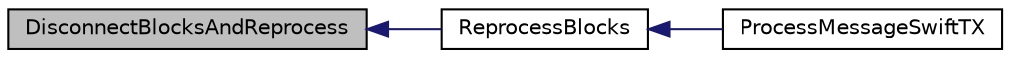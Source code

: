 digraph "DisconnectBlocksAndReprocess"
{
  edge [fontname="Helvetica",fontsize="10",labelfontname="Helvetica",labelfontsize="10"];
  node [fontname="Helvetica",fontsize="10",shape=record];
  rankdir="LR";
  Node365 [label="DisconnectBlocksAndReprocess",height=0.2,width=0.4,color="black", fillcolor="grey75", style="filled", fontcolor="black"];
  Node365 -> Node366 [dir="back",color="midnightblue",fontsize="10",style="solid",fontname="Helvetica"];
  Node366 [label="ReprocessBlocks",height=0.2,width=0.4,color="black", fillcolor="white", style="filled",URL="$spork_8h.html#a6b20cdba297d137a4d7a91691cc4457b"];
  Node366 -> Node367 [dir="back",color="midnightblue",fontsize="10",style="solid",fontname="Helvetica"];
  Node367 [label="ProcessMessageSwiftTX",height=0.2,width=0.4,color="black", fillcolor="white", style="filled",URL="$swifttx_8h.html#a155e5c12fe35b2b4129c46ba9b66b06f"];
}
